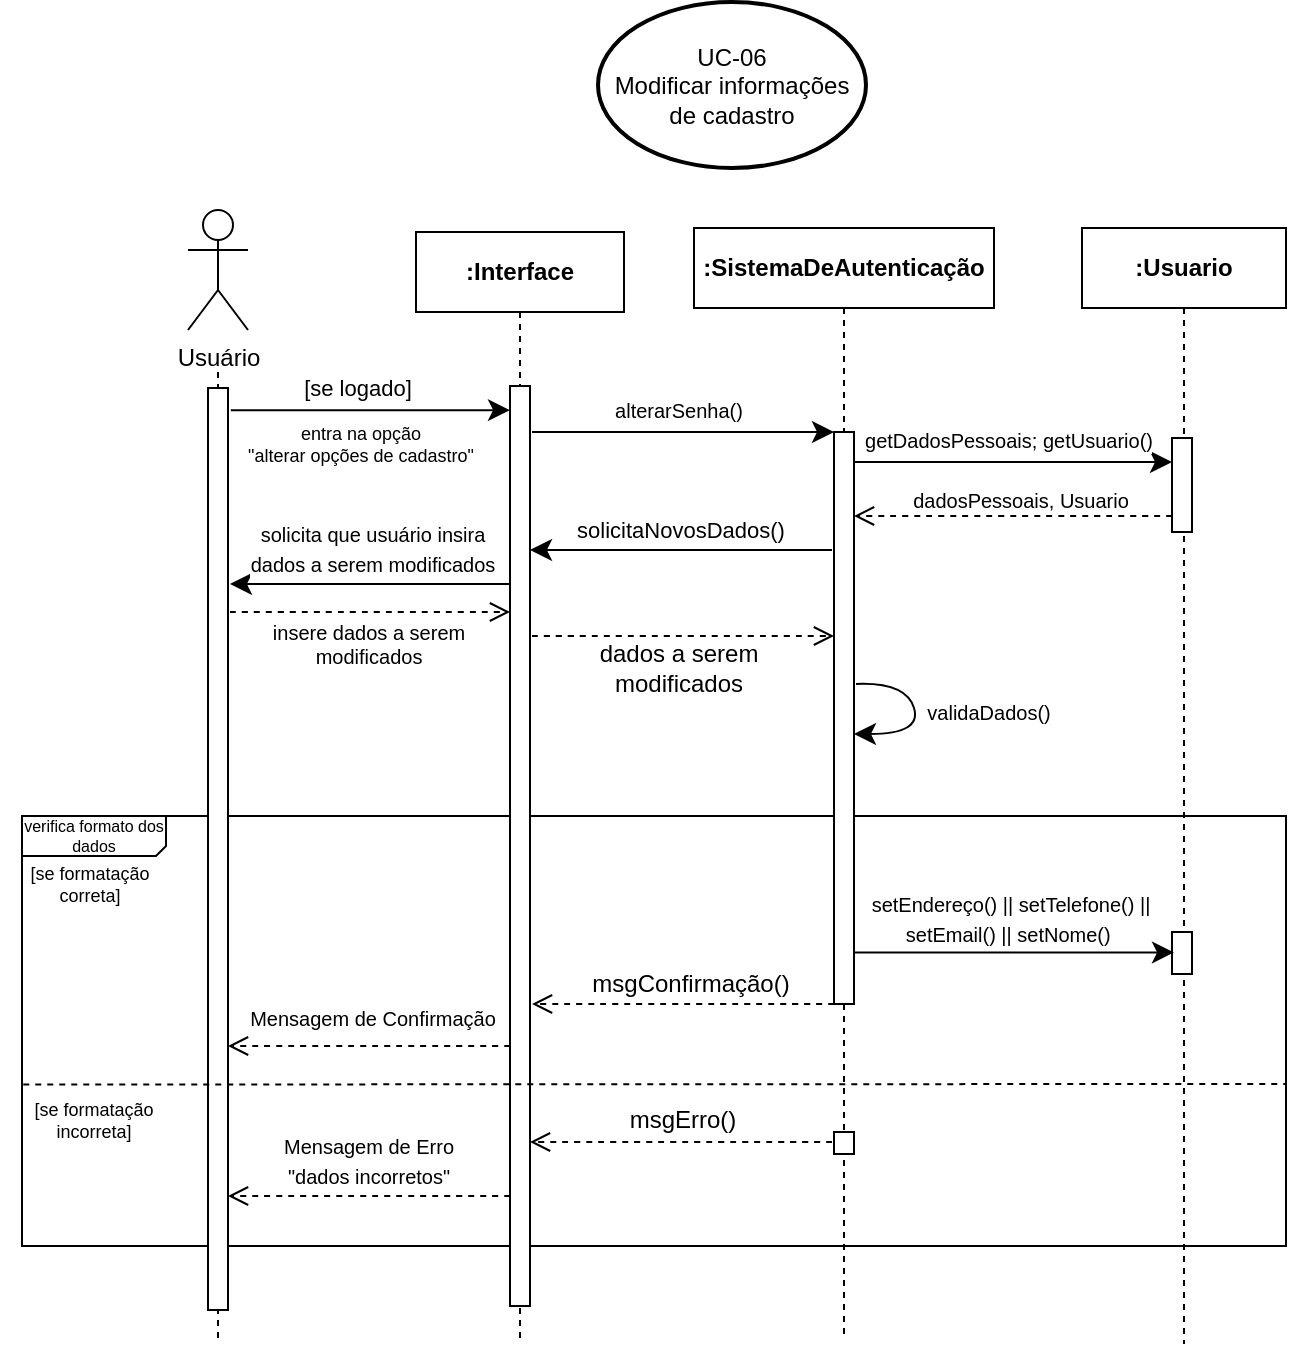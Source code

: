 <mxfile version="24.7.17">
  <diagram name="Page-1" id="2YBvvXClWsGukQMizWep">
    <mxGraphModel dx="1434" dy="1941" grid="0" gridSize="10" guides="1" tooltips="1" connect="0" arrows="0" fold="1" page="1" pageScale="1" pageWidth="850" pageHeight="1100" math="0" shadow="0">
      <root>
        <mxCell id="0" />
        <mxCell id="1" parent="0" />
        <mxCell id="FapEGhosS_h6g9DJhjAN-1" value="" style="endArrow=none;dashed=1;html=1;rounded=0;" parent="1" edge="1">
          <mxGeometry width="50" height="50" relative="1" as="geometry">
            <mxPoint x="145" y="-391" as="sourcePoint" />
            <mxPoint x="145" y="-876" as="targetPoint" />
          </mxGeometry>
        </mxCell>
        <mxCell id="FapEGhosS_h6g9DJhjAN-2" value="&lt;b&gt;:Usuario&lt;/b&gt;" style="shape=umlLifeline;perimeter=lifelinePerimeter;whiteSpace=wrap;html=1;container=0;dropTarget=0;collapsible=0;recursiveResize=0;outlineConnect=0;portConstraint=eastwest;newEdgeStyle={&quot;edgeStyle&quot;:&quot;elbowEdgeStyle&quot;,&quot;elbow&quot;:&quot;vertical&quot;,&quot;curved&quot;:0,&quot;rounded&quot;:0};" parent="1" vertex="1">
          <mxGeometry x="577" y="-946" width="102" height="558" as="geometry" />
        </mxCell>
        <mxCell id="FapEGhosS_h6g9DJhjAN-3" value="" style="rounded=0;whiteSpace=wrap;html=1;fillColor=none;" parent="FapEGhosS_h6g9DJhjAN-2" vertex="1">
          <mxGeometry x="-530" y="294" width="632" height="215" as="geometry" />
        </mxCell>
        <mxCell id="FapEGhosS_h6g9DJhjAN-4" value="" style="html=1;points=[];perimeter=orthogonalPerimeter;outlineConnect=0;targetShapes=umlLifeline;portConstraint=eastwest;newEdgeStyle={&quot;edgeStyle&quot;:&quot;elbowEdgeStyle&quot;,&quot;elbow&quot;:&quot;vertical&quot;,&quot;curved&quot;:0,&quot;rounded&quot;:0};" parent="FapEGhosS_h6g9DJhjAN-2" vertex="1">
          <mxGeometry x="45" y="105" width="10" height="47" as="geometry" />
        </mxCell>
        <mxCell id="FapEGhosS_h6g9DJhjAN-5" value="" style="html=1;points=[];perimeter=orthogonalPerimeter;outlineConnect=0;targetShapes=umlLifeline;portConstraint=eastwest;newEdgeStyle={&quot;edgeStyle&quot;:&quot;elbowEdgeStyle&quot;,&quot;elbow&quot;:&quot;vertical&quot;,&quot;curved&quot;:0,&quot;rounded&quot;:0};" parent="FapEGhosS_h6g9DJhjAN-2" vertex="1">
          <mxGeometry x="45" y="352" width="10" height="21" as="geometry" />
        </mxCell>
        <mxCell id="FapEGhosS_h6g9DJhjAN-6" value="" style="endArrow=open;html=1;rounded=0;fontSize=12;startSize=8;endSize=8;curved=1;dashed=1;endFill=0;" parent="FapEGhosS_h6g9DJhjAN-2" edge="1">
          <mxGeometry width="50" height="50" relative="1" as="geometry">
            <mxPoint x="-125" y="457" as="sourcePoint" />
            <mxPoint x="-276" y="457" as="targetPoint" />
          </mxGeometry>
        </mxCell>
        <mxCell id="FapEGhosS_h6g9DJhjAN-7" value="msgErro()" style="edgeLabel;html=1;align=center;verticalAlign=middle;resizable=0;points=[];fontSize=12;" parent="FapEGhosS_h6g9DJhjAN-6" vertex="1" connectable="0">
          <mxGeometry x="0.13" y="-2" relative="1" as="geometry">
            <mxPoint x="10" y="-9" as="offset" />
          </mxGeometry>
        </mxCell>
        <mxCell id="FapEGhosS_h6g9DJhjAN-8" value="" style="endArrow=classic;html=1;rounded=0;fontFamily=Helvetica;fontSize=12;fontColor=default;autosize=1;resizable=0;startSize=8;endSize=8;curved=1;endFill=1;" parent="FapEGhosS_h6g9DJhjAN-2" edge="1">
          <mxGeometry width="50" height="50" relative="1" as="geometry">
            <mxPoint x="-125" y="161" as="sourcePoint" />
            <mxPoint x="-276" y="161" as="targetPoint" />
          </mxGeometry>
        </mxCell>
        <mxCell id="FapEGhosS_h6g9DJhjAN-9" value="solicitaNovosDados()" style="edgeLabel;html=1;align=center;verticalAlign=middle;resizable=0;points=[];fontSize=11;fontFamily=Helvetica;fontColor=default;autosize=1;fillColor=none;gradientColor=none;" parent="FapEGhosS_h6g9DJhjAN-8" vertex="1" connectable="0">
          <mxGeometry x="0.075" y="2" width="122" height="25" relative="1" as="geometry">
            <mxPoint x="-56" y="-25" as="offset" />
          </mxGeometry>
        </mxCell>
        <mxCell id="FapEGhosS_h6g9DJhjAN-14" value="" style="endArrow=open;html=1;rounded=0;fontSize=12;startSize=8;endSize=8;curved=1;dashed=1;endFill=0;" parent="FapEGhosS_h6g9DJhjAN-2" edge="1">
          <mxGeometry width="50" height="50" relative="1" as="geometry">
            <mxPoint x="-124" y="388" as="sourcePoint" />
            <mxPoint x="-275" y="388" as="targetPoint" />
          </mxGeometry>
        </mxCell>
        <mxCell id="FapEGhosS_h6g9DJhjAN-15" value="msgConfirmação()" style="edgeLabel;html=1;align=center;verticalAlign=middle;resizable=0;points=[];fontSize=12;" parent="FapEGhosS_h6g9DJhjAN-14" vertex="1" connectable="0">
          <mxGeometry x="0.13" y="-2" relative="1" as="geometry">
            <mxPoint x="13" y="-8" as="offset" />
          </mxGeometry>
        </mxCell>
        <mxCell id="FapEGhosS_h6g9DJhjAN-19" value="&lt;b&gt;:SistemaDeAutenticação&lt;/b&gt;" style="shape=umlLifeline;perimeter=lifelinePerimeter;whiteSpace=wrap;html=1;container=0;dropTarget=0;collapsible=0;recursiveResize=0;outlineConnect=0;portConstraint=eastwest;newEdgeStyle={&quot;edgeStyle&quot;:&quot;elbowEdgeStyle&quot;,&quot;elbow&quot;:&quot;vertical&quot;,&quot;curved&quot;:0,&quot;rounded&quot;:0};" parent="1" vertex="1">
          <mxGeometry x="383" y="-946" width="150" height="555" as="geometry" />
        </mxCell>
        <mxCell id="FapEGhosS_h6g9DJhjAN-20" value="" style="html=1;points=[];perimeter=orthogonalPerimeter;outlineConnect=0;targetShapes=umlLifeline;portConstraint=eastwest;newEdgeStyle={&quot;edgeStyle&quot;:&quot;elbowEdgeStyle&quot;,&quot;elbow&quot;:&quot;vertical&quot;,&quot;curved&quot;:0,&quot;rounded&quot;:0};" parent="FapEGhosS_h6g9DJhjAN-19" vertex="1">
          <mxGeometry x="70" y="102" width="10" height="286" as="geometry" />
        </mxCell>
        <mxCell id="FapEGhosS_h6g9DJhjAN-21" value="" style="html=1;points=[];perimeter=orthogonalPerimeter;outlineConnect=0;targetShapes=umlLifeline;portConstraint=eastwest;newEdgeStyle={&quot;edgeStyle&quot;:&quot;elbowEdgeStyle&quot;,&quot;elbow&quot;:&quot;vertical&quot;,&quot;curved&quot;:0,&quot;rounded&quot;:0};" parent="FapEGhosS_h6g9DJhjAN-19" vertex="1">
          <mxGeometry x="70" y="452" width="10" height="11" as="geometry" />
        </mxCell>
        <mxCell id="FapEGhosS_h6g9DJhjAN-22" value="Usuário" style="shape=umlActor;verticalLabelPosition=bottom;verticalAlign=top;html=1;outlineConnect=0;" parent="1" vertex="1">
          <mxGeometry x="130" y="-955" width="30" height="60" as="geometry" />
        </mxCell>
        <mxCell id="FapEGhosS_h6g9DJhjAN-23" value="" style="rounded=0;whiteSpace=wrap;html=1;" parent="1" vertex="1">
          <mxGeometry x="140" y="-866" width="10" height="461" as="geometry" />
        </mxCell>
        <mxCell id="FapEGhosS_h6g9DJhjAN-24" value="" style="endArrow=classic;html=1;rounded=0;fontFamily=Helvetica;fontSize=12;fontColor=default;autosize=1;resizable=0;startSize=8;endSize=8;curved=1;" parent="1" target="FapEGhosS_h6g9DJhjAN-20" edge="1">
          <mxGeometry width="50" height="50" relative="1" as="geometry">
            <mxPoint x="302" y="-844" as="sourcePoint" />
            <mxPoint x="352" y="-894" as="targetPoint" />
          </mxGeometry>
        </mxCell>
        <mxCell id="FapEGhosS_h6g9DJhjAN-25" value="alterarSenha()" style="edgeLabel;html=1;align=center;verticalAlign=middle;resizable=0;points=[];fontSize=10;fontFamily=Helvetica;fontColor=default;autosize=1;fillColor=none;gradientColor=none;" parent="FapEGhosS_h6g9DJhjAN-24" vertex="1" connectable="0">
          <mxGeometry x="0.045" width="82" height="24" relative="1" as="geometry">
            <mxPoint x="-47" y="-23" as="offset" />
          </mxGeometry>
        </mxCell>
        <mxCell id="FapEGhosS_h6g9DJhjAN-26" value="" style="endArrow=classic;html=1;rounded=0;fontFamily=Helvetica;fontSize=12;fontColor=default;autosize=1;resizable=0;startSize=8;endSize=8;curved=1;" parent="1" target="FapEGhosS_h6g9DJhjAN-4" edge="1">
          <mxGeometry width="50" height="50" relative="1" as="geometry">
            <mxPoint x="463" y="-829" as="sourcePoint" />
            <mxPoint x="481" y="-891" as="targetPoint" />
          </mxGeometry>
        </mxCell>
        <mxCell id="FapEGhosS_h6g9DJhjAN-27" value="getDadosPessoais; getUsuario()" style="edgeLabel;html=1;align=center;verticalAlign=middle;resizable=0;points=[];fontSize=10;fontFamily=Helvetica;fontColor=default;autosize=1;fillColor=none;gradientColor=none;" parent="FapEGhosS_h6g9DJhjAN-26" vertex="1" connectable="0">
          <mxGeometry x="-0.032" y="1" width="162" height="24" relative="1" as="geometry">
            <mxPoint x="-81" y="-22" as="offset" />
          </mxGeometry>
        </mxCell>
        <mxCell id="FapEGhosS_h6g9DJhjAN-28" value="" style="endArrow=open;html=1;rounded=0;fontFamily=Helvetica;fontSize=12;fontColor=default;autosize=1;resizable=0;startSize=8;endSize=8;curved=1;dashed=1;endFill=0;" parent="1" edge="1">
          <mxGeometry width="50" height="50" relative="1" as="geometry">
            <mxPoint x="622" y="-802" as="sourcePoint" />
            <mxPoint x="463" y="-802" as="targetPoint" />
          </mxGeometry>
        </mxCell>
        <mxCell id="FapEGhosS_h6g9DJhjAN-29" value="dadosPessoais, Usuario" style="edgeLabel;html=1;align=center;verticalAlign=middle;resizable=0;points=[];fontSize=10;fontFamily=Helvetica;fontColor=default;autosize=1;fillColor=none;gradientColor=none;" parent="1" vertex="1" connectable="0">
          <mxGeometry x="483.003" y="-822.0" width="126" height="24" as="geometry" />
        </mxCell>
        <mxCell id="FapEGhosS_h6g9DJhjAN-30" value="" style="endArrow=classic;html=1;rounded=0;fontFamily=Helvetica;fontSize=12;fontColor=default;autosize=1;resizable=0;startSize=8;endSize=8;curved=1;" parent="1" edge="1">
          <mxGeometry width="50" height="50" relative="1" as="geometry">
            <mxPoint x="464" y="-718" as="sourcePoint" />
            <mxPoint x="463" y="-693" as="targetPoint" />
            <Array as="points">
              <mxPoint x="489" y="-719" />
              <mxPoint x="497" y="-693" />
            </Array>
          </mxGeometry>
        </mxCell>
        <mxCell id="FapEGhosS_h6g9DJhjAN-31" value="validaDados()" style="edgeLabel;html=1;align=center;verticalAlign=middle;resizable=0;points=[];fontSize=10;fontFamily=Helvetica;fontColor=default;autosize=1;fillColor=none;gradientColor=none;" parent="FapEGhosS_h6g9DJhjAN-30" vertex="1" connectable="0">
          <mxGeometry x="-0.099" width="80" height="24" relative="1" as="geometry">
            <mxPoint x="-3" y="-10" as="offset" />
          </mxGeometry>
        </mxCell>
        <mxCell id="FapEGhosS_h6g9DJhjAN-32" value="[se formatação&lt;div&gt;correta]&lt;/div&gt;" style="text;html=1;align=center;verticalAlign=middle;whiteSpace=wrap;rounded=0;fontSize=9;" parent="1" vertex="1">
          <mxGeometry x="36" y="-633" width="90" height="30" as="geometry" />
        </mxCell>
        <mxCell id="FapEGhosS_h6g9DJhjAN-33" value="UC-06&lt;div&gt;Modificar informações&lt;/div&gt;&lt;div&gt;de cadastro&lt;/div&gt;" style="strokeWidth=2;html=1;shape=mxgraph.flowchart.start_1;whiteSpace=wrap;" parent="1" vertex="1">
          <mxGeometry x="335" y="-1059" width="134" height="83" as="geometry" />
        </mxCell>
        <mxCell id="FapEGhosS_h6g9DJhjAN-34" value="&lt;b&gt;:Interface&lt;/b&gt;" style="shape=umlLifeline;perimeter=lifelinePerimeter;whiteSpace=wrap;html=1;container=0;dropTarget=0;collapsible=0;recursiveResize=0;outlineConnect=0;portConstraint=eastwest;newEdgeStyle={&quot;edgeStyle&quot;:&quot;elbowEdgeStyle&quot;,&quot;elbow&quot;:&quot;vertical&quot;,&quot;curved&quot;:0,&quot;rounded&quot;:0};" parent="1" vertex="1">
          <mxGeometry x="244" y="-944" width="104" height="556" as="geometry" />
        </mxCell>
        <mxCell id="FapEGhosS_h6g9DJhjAN-35" value="" style="html=1;points=[];perimeter=orthogonalPerimeter;outlineConnect=0;targetShapes=umlLifeline;portConstraint=eastwest;newEdgeStyle={&quot;edgeStyle&quot;:&quot;elbowEdgeStyle&quot;,&quot;elbow&quot;:&quot;vertical&quot;,&quot;curved&quot;:0,&quot;rounded&quot;:0};" parent="FapEGhosS_h6g9DJhjAN-34" vertex="1">
          <mxGeometry x="47" y="77" width="10" height="460" as="geometry" />
        </mxCell>
        <mxCell id="FapEGhosS_h6g9DJhjAN-36" value="" style="endArrow=classic;html=1;rounded=0;fontSize=12;startSize=8;endSize=8;curved=1;exitX=1.14;exitY=0.024;exitDx=0;exitDy=0;exitPerimeter=0;" parent="1" source="FapEGhosS_h6g9DJhjAN-23" target="FapEGhosS_h6g9DJhjAN-35" edge="1">
          <mxGeometry width="50" height="50" relative="1" as="geometry">
            <mxPoint x="291" y="-787" as="sourcePoint" />
            <mxPoint x="341" y="-837" as="targetPoint" />
          </mxGeometry>
        </mxCell>
        <mxCell id="FapEGhosS_h6g9DJhjAN-37" value="&lt;span style=&quot;font-size: 9px;&quot;&gt;entra na opção&lt;/span&gt;&lt;div style=&quot;font-size: 9px;&quot;&gt;&lt;span style=&quot;font-size: 9px;&quot;&gt;&quot;alterar opções de cadastro&quot;&lt;/span&gt;&lt;/div&gt;" style="edgeLabel;html=1;align=center;verticalAlign=middle;resizable=0;points=[];fontSize=9;" parent="FapEGhosS_h6g9DJhjAN-36" vertex="1" connectable="0">
          <mxGeometry x="-0.163" y="1" relative="1" as="geometry">
            <mxPoint x="6" y="18" as="offset" />
          </mxGeometry>
        </mxCell>
        <mxCell id="FapEGhosS_h6g9DJhjAN-40" value="" style="endArrow=open;html=1;rounded=0;fontSize=12;startSize=8;endSize=8;curved=1;dashed=1;endFill=0;" parent="1" edge="1">
          <mxGeometry width="50" height="50" relative="1" as="geometry">
            <mxPoint x="291" y="-537" as="sourcePoint" />
            <mxPoint x="150" y="-537" as="targetPoint" />
          </mxGeometry>
        </mxCell>
        <mxCell id="FapEGhosS_h6g9DJhjAN-41" value="&lt;font style=&quot;font-size: 10px;&quot;&gt;Mensagem de Confirmação&lt;/font&gt;" style="edgeLabel;html=1;align=center;verticalAlign=middle;resizable=0;points=[];fontSize=12;" parent="FapEGhosS_h6g9DJhjAN-40" vertex="1" connectable="0">
          <mxGeometry x="0.13" y="-2" relative="1" as="geometry">
            <mxPoint x="10" y="-12" as="offset" />
          </mxGeometry>
        </mxCell>
        <mxCell id="FapEGhosS_h6g9DJhjAN-42" value="" style="endArrow=open;html=1;rounded=0;fontSize=12;startSize=8;endSize=8;curved=1;dashed=1;endFill=0;" parent="1" edge="1">
          <mxGeometry width="50" height="50" relative="1" as="geometry">
            <mxPoint x="291" y="-462" as="sourcePoint" />
            <mxPoint x="150" y="-462" as="targetPoint" />
          </mxGeometry>
        </mxCell>
        <mxCell id="FapEGhosS_h6g9DJhjAN-43" value="&lt;font style=&quot;font-size: 10px;&quot;&gt;Mensagem de Erro&lt;/font&gt;&lt;div&gt;&lt;span style=&quot;font-size: 10px;&quot;&gt;&quot;dados incorretos&quot;&lt;/span&gt;&lt;/div&gt;" style="edgeLabel;html=1;align=center;verticalAlign=middle;resizable=0;points=[];fontSize=12;" parent="FapEGhosS_h6g9DJhjAN-42" vertex="1" connectable="0">
          <mxGeometry x="0.13" y="-2" relative="1" as="geometry">
            <mxPoint x="8" y="-16" as="offset" />
          </mxGeometry>
        </mxCell>
        <mxCell id="FapEGhosS_h6g9DJhjAN-44" value="[se formatação&lt;div&gt;incorreta]&lt;/div&gt;" style="text;html=1;align=center;verticalAlign=middle;whiteSpace=wrap;rounded=0;fontSize=9;" parent="1" vertex="1">
          <mxGeometry x="36" y="-515" width="94" height="30" as="geometry" />
        </mxCell>
        <mxCell id="FapEGhosS_h6g9DJhjAN-45" value="[se logado]" style="text;html=1;align=center;verticalAlign=middle;whiteSpace=wrap;rounded=0;fontSize=11;" parent="1" vertex="1">
          <mxGeometry x="168" y="-881" width="94" height="30" as="geometry" />
        </mxCell>
        <mxCell id="FapEGhosS_h6g9DJhjAN-46" value="" style="endArrow=classic;html=1;rounded=0;fontSize=12;startSize=8;endSize=8;curved=1;" parent="1" edge="1">
          <mxGeometry width="50" height="50" relative="1" as="geometry">
            <mxPoint x="291" y="-768" as="sourcePoint" />
            <mxPoint x="151" y="-768" as="targetPoint" />
          </mxGeometry>
        </mxCell>
        <mxCell id="FapEGhosS_h6g9DJhjAN-47" value="&lt;font style=&quot;font-size: 10px;&quot;&gt;solicita que usuário insira&lt;/font&gt;&lt;div&gt;&lt;font style=&quot;font-size: 10px;&quot;&gt;dados a serem modificados&lt;/font&gt;&lt;/div&gt;" style="edgeLabel;html=1;align=center;verticalAlign=middle;resizable=0;points=[];fontSize=12;" parent="FapEGhosS_h6g9DJhjAN-46" vertex="1" connectable="0">
          <mxGeometry x="-0.026" y="1" relative="1" as="geometry">
            <mxPoint x="-1" y="-19" as="offset" />
          </mxGeometry>
        </mxCell>
        <mxCell id="FapEGhosS_h6g9DJhjAN-48" value="" style="endArrow=open;html=1;rounded=0;fontSize=12;startSize=8;endSize=8;curved=1;dashed=1;endFill=0;" parent="1" edge="1">
          <mxGeometry width="50" height="50" relative="1" as="geometry">
            <mxPoint x="151" y="-754" as="sourcePoint" />
            <mxPoint x="291" y="-754" as="targetPoint" />
          </mxGeometry>
        </mxCell>
        <mxCell id="FapEGhosS_h6g9DJhjAN-49" value="insere dados a serem&lt;div&gt;modificados&lt;/div&gt;" style="edgeLabel;html=1;align=center;verticalAlign=middle;resizable=0;points=[];fontSize=10;" parent="FapEGhosS_h6g9DJhjAN-48" vertex="1" connectable="0">
          <mxGeometry x="-0.079" relative="1" as="geometry">
            <mxPoint x="4" y="16" as="offset" />
          </mxGeometry>
        </mxCell>
        <mxCell id="FapEGhosS_h6g9DJhjAN-50" value="" style="endArrow=open;html=1;rounded=0;fontSize=12;startSize=8;endSize=8;curved=1;dashed=1;endFill=0;" parent="1" edge="1">
          <mxGeometry width="50" height="50" relative="1" as="geometry">
            <mxPoint x="302" y="-742" as="sourcePoint" />
            <mxPoint x="453" y="-742" as="targetPoint" />
          </mxGeometry>
        </mxCell>
        <mxCell id="FapEGhosS_h6g9DJhjAN-51" value="dados a serem&lt;div&gt;modificados&lt;/div&gt;" style="edgeLabel;html=1;align=center;verticalAlign=middle;resizable=0;points=[];fontSize=12;" parent="FapEGhosS_h6g9DJhjAN-50" vertex="1" connectable="0">
          <mxGeometry x="-0.079" relative="1" as="geometry">
            <mxPoint x="3" y="16" as="offset" />
          </mxGeometry>
        </mxCell>
        <mxCell id="FapEGhosS_h6g9DJhjAN-52" value="verifica formato dos dados" style="verticalLabelPosition=middle;verticalAlign=middle;html=1;shape=card;whiteSpace=wrap;size=5;arcSize=12;labelPosition=center;align=center;flipH=1;flipV=1;fontSize=8;" parent="1" vertex="1">
          <mxGeometry x="47" y="-652" width="72" height="20" as="geometry" />
        </mxCell>
        <mxCell id="FapEGhosS_h6g9DJhjAN-53" value="" style="endArrow=classic;html=1;rounded=0;fontSize=12;startSize=8;endSize=8;curved=1;" parent="1" edge="1">
          <mxGeometry width="50" height="50" relative="1" as="geometry">
            <mxPoint x="463" y="-583.79" as="sourcePoint" />
            <mxPoint x="623" y="-583.79" as="targetPoint" />
          </mxGeometry>
        </mxCell>
        <mxCell id="FapEGhosS_h6g9DJhjAN-54" value="&lt;font style=&quot;font-size: 10px;&quot;&gt;setEndereço() || setTelefone() ||&lt;/font&gt;&lt;div&gt;&lt;font style=&quot;font-size: 10px;&quot;&gt;setEmail() || setNome()&amp;nbsp;&lt;/font&gt;&lt;/div&gt;" style="edgeLabel;html=1;align=center;verticalAlign=middle;resizable=0;points=[];fontSize=12;" parent="FapEGhosS_h6g9DJhjAN-53" vertex="1" connectable="0">
          <mxGeometry x="-0.209" y="2" relative="1" as="geometry">
            <mxPoint x="14" y="-15" as="offset" />
          </mxGeometry>
        </mxCell>
        <mxCell id="FapEGhosS_h6g9DJhjAN-18" value="" style="endArrow=none;dashed=1;html=1;rounded=0;entryX=0.999;entryY=0.703;entryDx=0;entryDy=0;entryPerimeter=0;exitX=0;exitY=0.704;exitDx=0;exitDy=0;exitPerimeter=0;" parent="1" edge="1">
          <mxGeometry width="50" height="50" relative="1" as="geometry">
            <mxPoint x="47.63" y="-517.742" as="sourcePoint" />
            <mxPoint x="678.998" y="-518.004" as="targetPoint" />
          </mxGeometry>
        </mxCell>
      </root>
    </mxGraphModel>
  </diagram>
</mxfile>
